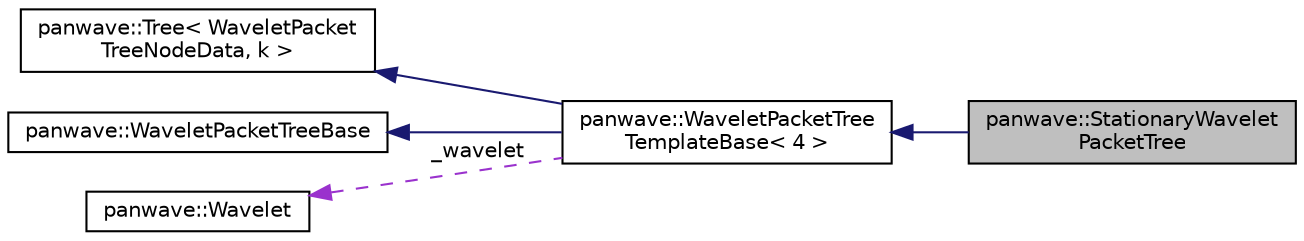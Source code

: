 digraph "panwave::StationaryWaveletPacketTree"
{
  edge [fontname="Helvetica",fontsize="10",labelfontname="Helvetica",labelfontsize="10"];
  node [fontname="Helvetica",fontsize="10",shape=record];
  rankdir="LR";
  Node4 [label="panwave::StationaryWavelet\lPacketTree",height=0.2,width=0.4,color="black", fillcolor="grey75", style="filled", fontcolor="black"];
  Node5 -> Node4 [dir="back",color="midnightblue",fontsize="10",style="solid",fontname="Helvetica"];
  Node5 [label="panwave::WaveletPacketTree\lTemplateBase\< 4 \>",height=0.2,width=0.4,color="black", fillcolor="white", style="filled",URL="$classpanwave_1_1WaveletPacketTreeTemplateBase.html"];
  Node6 -> Node5 [dir="back",color="midnightblue",fontsize="10",style="solid",fontname="Helvetica"];
  Node6 [label="panwave::Tree\< WaveletPacket\lTreeNodeData, k \>",height=0.2,width=0.4,color="black", fillcolor="white", style="filled",URL="$classpanwave_1_1Tree.html"];
  Node7 -> Node5 [dir="back",color="midnightblue",fontsize="10",style="solid",fontname="Helvetica"];
  Node7 [label="panwave::WaveletPacketTreeBase",height=0.2,width=0.4,color="black", fillcolor="white", style="filled",URL="$classpanwave_1_1WaveletPacketTreeBase.html"];
  Node8 -> Node5 [dir="back",color="darkorchid3",fontsize="10",style="dashed",label=" _wavelet" ,fontname="Helvetica"];
  Node8 [label="panwave::Wavelet",height=0.2,width=0.4,color="black", fillcolor="white", style="filled",URL="$classpanwave_1_1Wavelet.html"];
}
